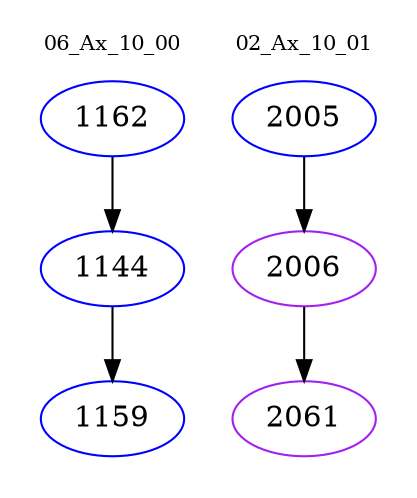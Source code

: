 digraph{
subgraph cluster_0 {
color = white
label = "06_Ax_10_00";
fontsize=10;
T0_1162 [label="1162", color="blue"]
T0_1162 -> T0_1144 [color="black"]
T0_1144 [label="1144", color="blue"]
T0_1144 -> T0_1159 [color="black"]
T0_1159 [label="1159", color="blue"]
}
subgraph cluster_1 {
color = white
label = "02_Ax_10_01";
fontsize=10;
T1_2005 [label="2005", color="blue"]
T1_2005 -> T1_2006 [color="black"]
T1_2006 [label="2006", color="purple"]
T1_2006 -> T1_2061 [color="black"]
T1_2061 [label="2061", color="purple"]
}
}
